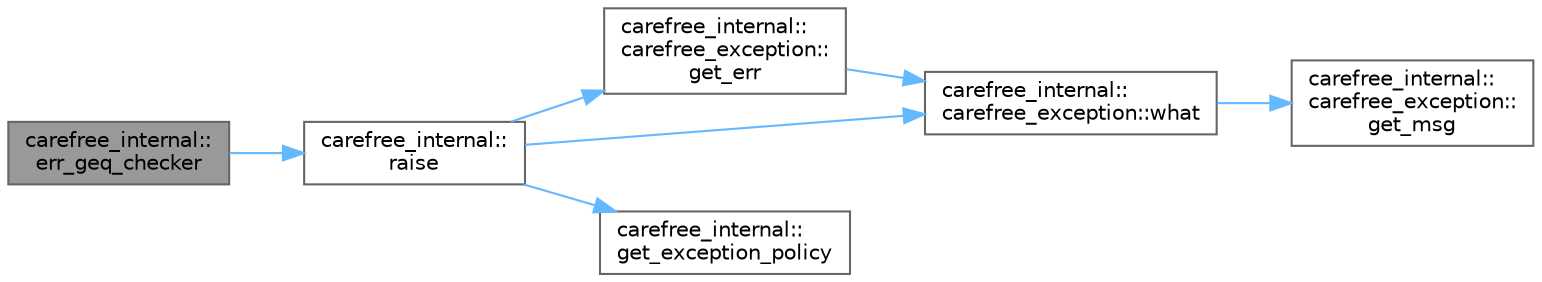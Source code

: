 digraph "carefree_internal::err_geq_checker"
{
 // LATEX_PDF_SIZE
  bgcolor="transparent";
  edge [fontname=Helvetica,fontsize=10,labelfontname=Helvetica,labelfontsize=10];
  node [fontname=Helvetica,fontsize=10,shape=box,height=0.2,width=0.4];
  rankdir="LR";
  Node1 [id="Node000001",label="carefree_internal::\lerr_geq_checker",height=0.2,width=0.4,color="gray40", fillcolor="grey60", style="filled", fontcolor="black",tooltip=" "];
  Node1 -> Node2 [id="edge1_Node000001_Node000002",color="steelblue1",style="solid",tooltip=" "];
  Node2 [id="Node000002",label="carefree_internal::\lraise",height=0.2,width=0.4,color="grey40", fillcolor="white", style="filled",URL="$namespacecarefree__internal.html#ad7cf10e69ae95657808b0308441f1c53",tooltip=" "];
  Node2 -> Node3 [id="edge2_Node000002_Node000003",color="steelblue1",style="solid",tooltip=" "];
  Node3 [id="Node000003",label="carefree_internal::\lcarefree_exception::\lget_err",height=0.2,width=0.4,color="grey40", fillcolor="white", style="filled",URL="$classcarefree__internal_1_1carefree__exception.html#a3401229f6b3d9ffacdbc9fcb11a4bf6f",tooltip=" "];
  Node3 -> Node4 [id="edge3_Node000003_Node000004",color="steelblue1",style="solid",tooltip=" "];
  Node4 [id="Node000004",label="carefree_internal::\lcarefree_exception::what",height=0.2,width=0.4,color="grey40", fillcolor="white", style="filled",URL="$classcarefree__internal_1_1carefree__exception.html#a2c86c4843b14b30939122f4990aa58ed",tooltip=" "];
  Node4 -> Node5 [id="edge4_Node000004_Node000005",color="steelblue1",style="solid",tooltip=" "];
  Node5 [id="Node000005",label="carefree_internal::\lcarefree_exception::\lget_msg",height=0.2,width=0.4,color="grey40", fillcolor="white", style="filled",URL="$classcarefree__internal_1_1carefree__exception.html#afcd62b42ec14c010d285e918a7bd2dd1",tooltip=" "];
  Node2 -> Node6 [id="edge5_Node000002_Node000006",color="steelblue1",style="solid",tooltip=" "];
  Node6 [id="Node000006",label="carefree_internal::\lget_exception_policy",height=0.2,width=0.4,color="grey40", fillcolor="white", style="filled",URL="$namespacecarefree__internal.html#aa840398f5d5a721a2064e7673224a891",tooltip=" "];
  Node2 -> Node4 [id="edge6_Node000002_Node000004",color="steelblue1",style="solid",tooltip=" "];
}
